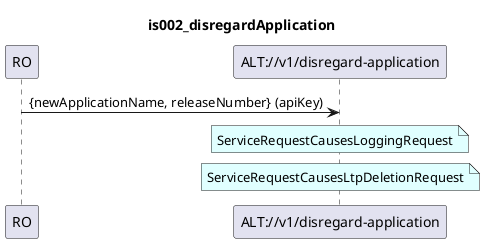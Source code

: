 @startuml is002_disregardApplication
skinparam responseMessageBelowArrow true

title
is002_disregardApplication
end title

participant "RO" as ro
participant "ALT://v1/disregard-application" as alt

ro -> alt : {newApplicationName, releaseNumber} (apiKey)

note over alt #LightCyan
ServiceRequestCausesLoggingRequest
end note

note over alt #LightCyan
ServiceRequestCausesLtpDeletionRequest
end note

@enduml